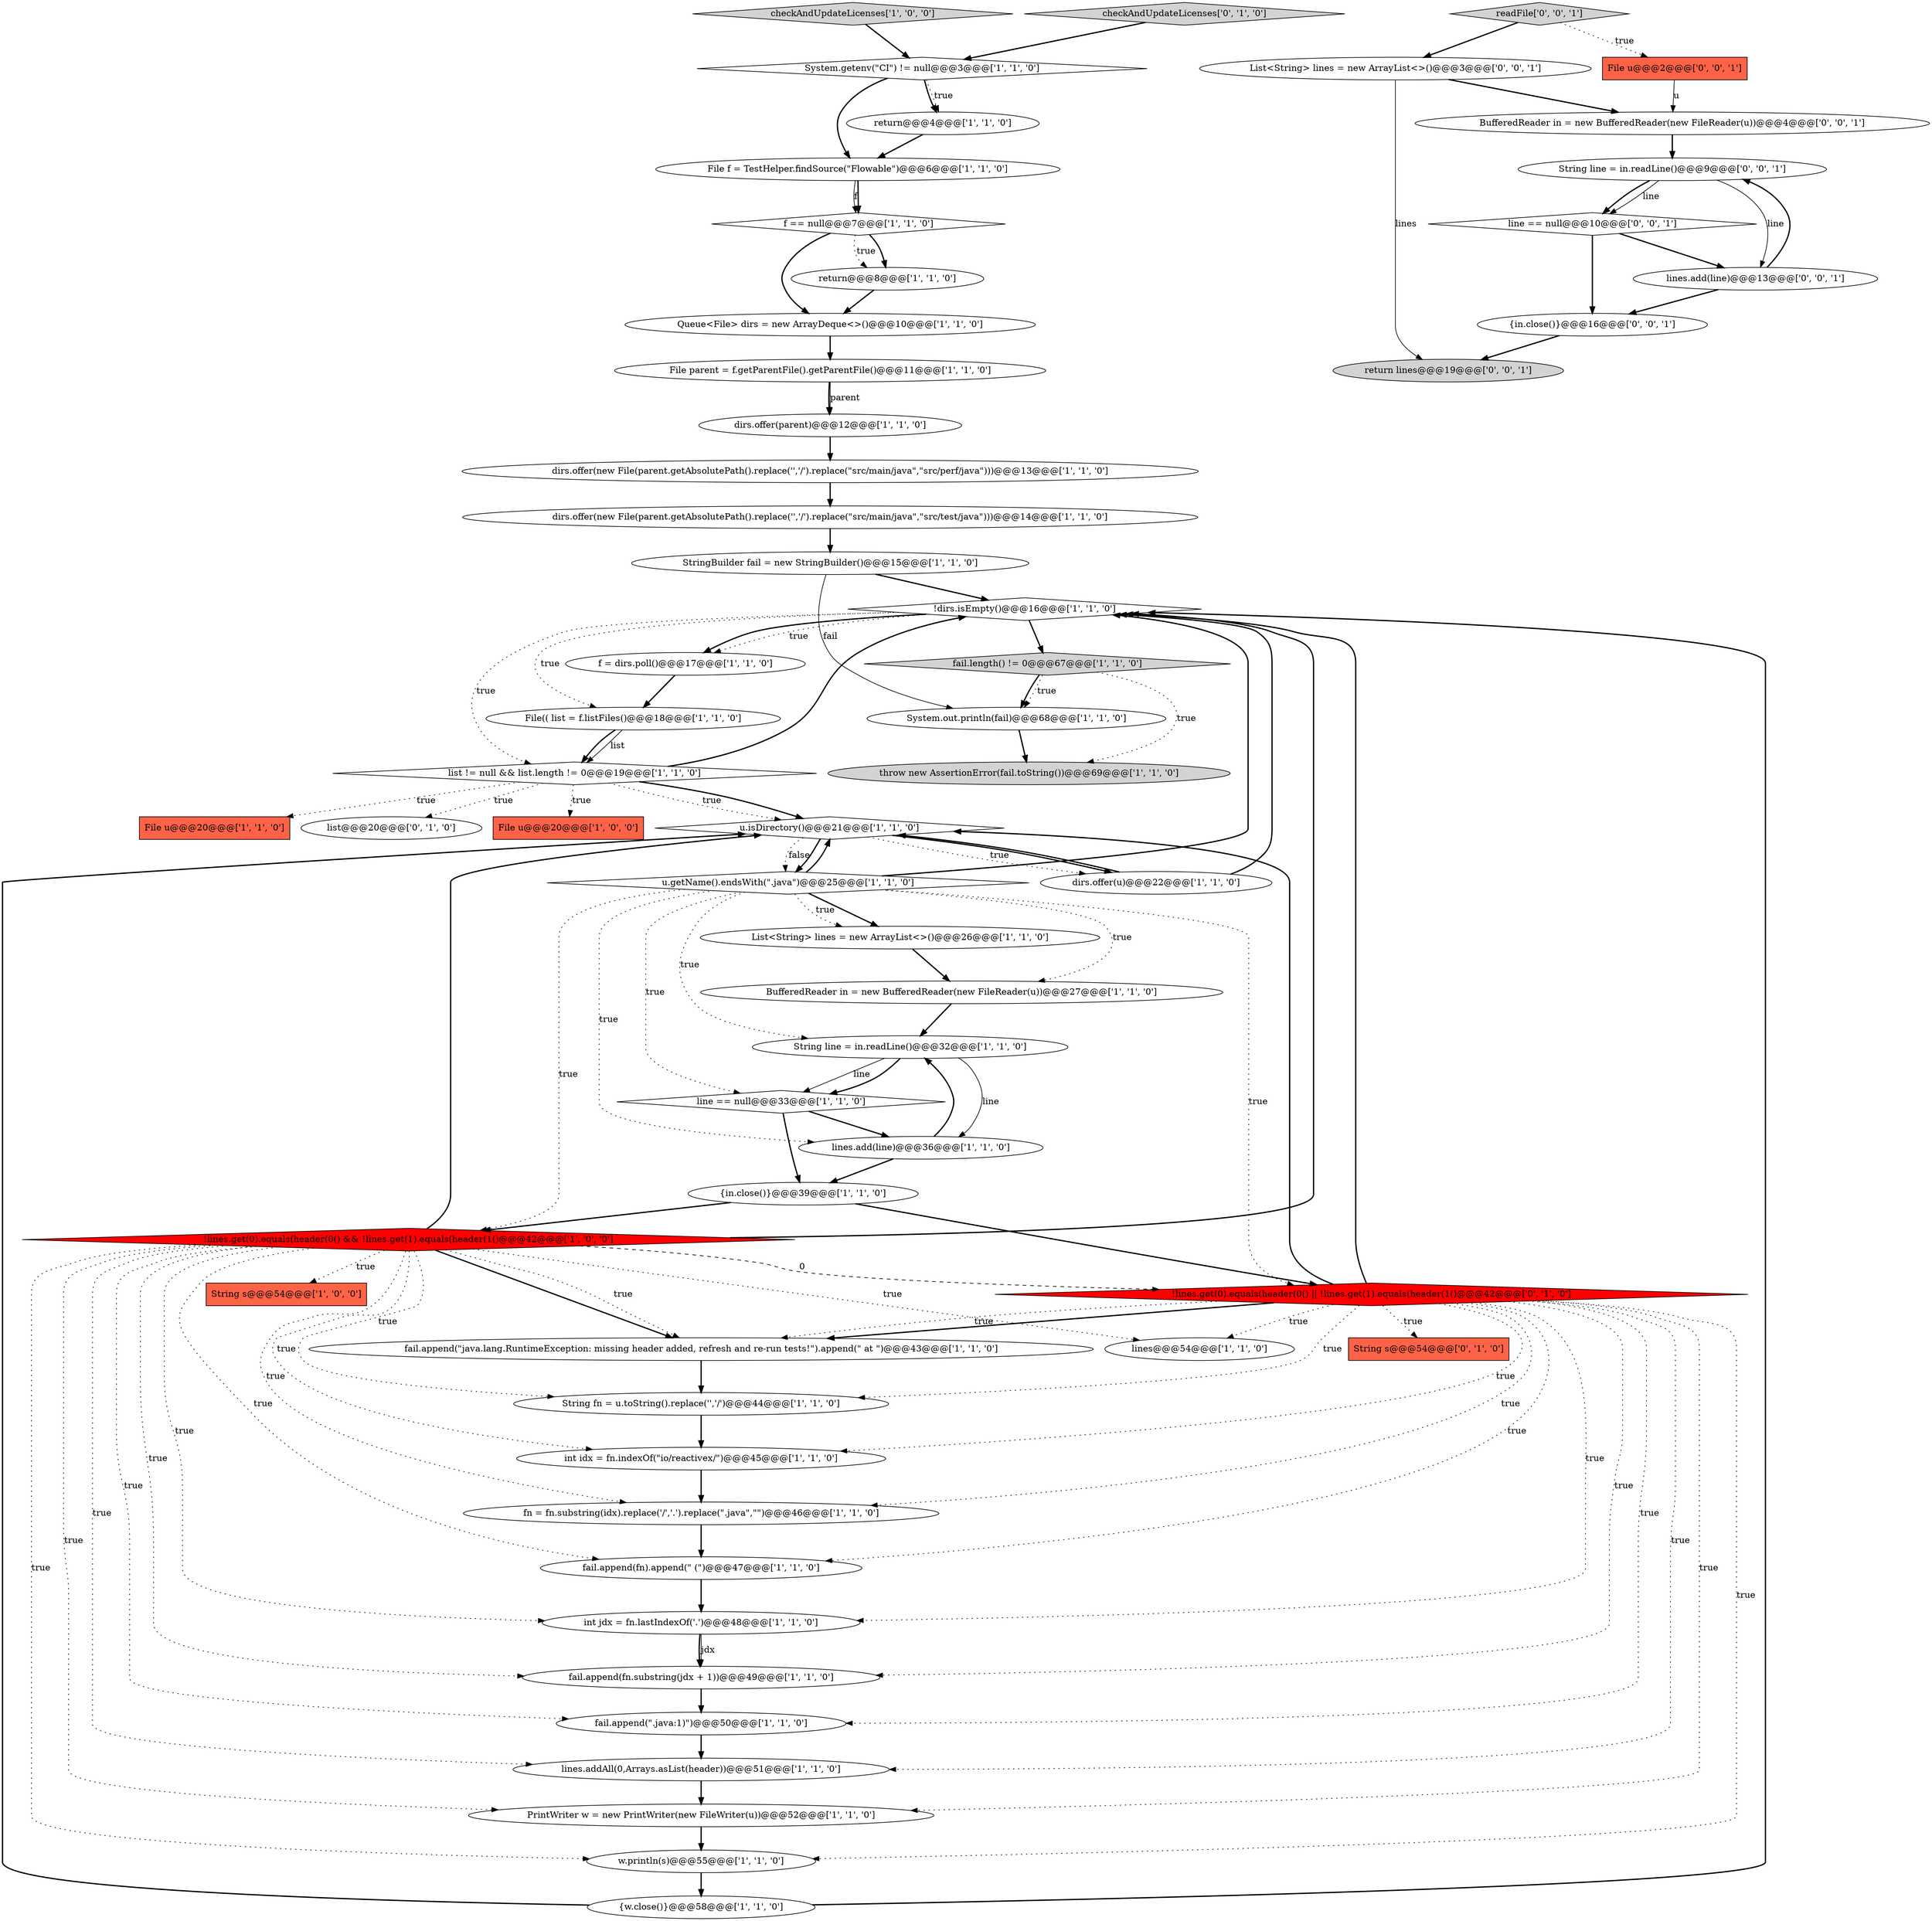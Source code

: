 digraph {
41 [style = filled, label = "System.getenv(\"CI\") != null@@@3@@@['1', '1', '0']", fillcolor = white, shape = diamond image = "AAA0AAABBB1BBB"];
4 [style = filled, label = "BufferedReader in = new BufferedReader(new FileReader(u))@@@27@@@['1', '1', '0']", fillcolor = white, shape = ellipse image = "AAA0AAABBB1BBB"];
51 [style = filled, label = "{in.close()}@@@16@@@['0', '0', '1']", fillcolor = white, shape = ellipse image = "AAA0AAABBB3BBB"];
56 [style = filled, label = "line == null@@@10@@@['0', '0', '1']", fillcolor = white, shape = diamond image = "AAA0AAABBB3BBB"];
13 [style = filled, label = "int jdx = fn.lastIndexOf('.')@@@48@@@['1', '1', '0']", fillcolor = white, shape = ellipse image = "AAA0AAABBB1BBB"];
36 [style = filled, label = "{in.close()}@@@39@@@['1', '1', '0']", fillcolor = white, shape = ellipse image = "AAA0AAABBB1BBB"];
50 [style = filled, label = "return lines@@@19@@@['0', '0', '1']", fillcolor = lightgray, shape = ellipse image = "AAA0AAABBB3BBB"];
37 [style = filled, label = "fn = fn.substring(idx).replace('/','.').replace(\".java\",\"\")@@@46@@@['1', '1', '0']", fillcolor = white, shape = ellipse image = "AAA0AAABBB1BBB"];
31 [style = filled, label = "f = dirs.poll()@@@17@@@['1', '1', '0']", fillcolor = white, shape = ellipse image = "AAA0AAABBB1BBB"];
49 [style = filled, label = "String line = in.readLine()@@@9@@@['0', '0', '1']", fillcolor = white, shape = ellipse image = "AAA0AAABBB3BBB"];
57 [style = filled, label = "readFile['0', '0', '1']", fillcolor = lightgray, shape = diamond image = "AAA0AAABBB3BBB"];
54 [style = filled, label = "BufferedReader in = new BufferedReader(new FileReader(u))@@@4@@@['0', '0', '1']", fillcolor = white, shape = ellipse image = "AAA0AAABBB3BBB"];
47 [style = filled, label = "String s@@@54@@@['0', '1', '0']", fillcolor = tomato, shape = box image = "AAA0AAABBB2BBB"];
12 [style = filled, label = "throw new AssertionError(fail.toString())@@@69@@@['1', '1', '0']", fillcolor = lightgray, shape = ellipse image = "AAA0AAABBB1BBB"];
2 [style = filled, label = "fail.append(fn).append(\" (\")@@@47@@@['1', '1', '0']", fillcolor = white, shape = ellipse image = "AAA0AAABBB1BBB"];
1 [style = filled, label = "w.println(s)@@@55@@@['1', '1', '0']", fillcolor = white, shape = ellipse image = "AAA0AAABBB1BBB"];
9 [style = filled, label = "dirs.offer(new File(parent.getAbsolutePath().replace('\','/').replace(\"src/main/java\",\"src/perf/java\")))@@@13@@@['1', '1', '0']", fillcolor = white, shape = ellipse image = "AAA0AAABBB1BBB"];
46 [style = filled, label = "list@@@20@@@['0', '1', '0']", fillcolor = white, shape = ellipse image = "AAA0AAABBB2BBB"];
16 [style = filled, label = "Queue<File> dirs = new ArrayDeque<>()@@@10@@@['1', '1', '0']", fillcolor = white, shape = ellipse image = "AAA0AAABBB1BBB"];
20 [style = filled, label = "{w.close()}@@@58@@@['1', '1', '0']", fillcolor = white, shape = ellipse image = "AAA0AAABBB1BBB"];
53 [style = filled, label = "lines.add(line)@@@13@@@['0', '0', '1']", fillcolor = white, shape = ellipse image = "AAA0AAABBB3BBB"];
38 [style = filled, label = "fail.append(\".java:1)\")@@@50@@@['1', '1', '0']", fillcolor = white, shape = ellipse image = "AAA0AAABBB1BBB"];
22 [style = filled, label = "dirs.offer(new File(parent.getAbsolutePath().replace('\','/').replace(\"src/main/java\",\"src/test/java\")))@@@14@@@['1', '1', '0']", fillcolor = white, shape = ellipse image = "AAA0AAABBB1BBB"];
33 [style = filled, label = "checkAndUpdateLicenses['1', '0', '0']", fillcolor = lightgray, shape = diamond image = "AAA0AAABBB1BBB"];
42 [style = filled, label = "File f = TestHelper.findSource(\"Flowable\")@@@6@@@['1', '1', '0']", fillcolor = white, shape = ellipse image = "AAA0AAABBB1BBB"];
29 [style = filled, label = "File parent = f.getParentFile().getParentFile()@@@11@@@['1', '1', '0']", fillcolor = white, shape = ellipse image = "AAA0AAABBB1BBB"];
35 [style = filled, label = "dirs.offer(parent)@@@12@@@['1', '1', '0']", fillcolor = white, shape = ellipse image = "AAA0AAABBB1BBB"];
14 [style = filled, label = "!dirs.isEmpty()@@@16@@@['1', '1', '0']", fillcolor = white, shape = diamond image = "AAA0AAABBB1BBB"];
28 [style = filled, label = "String fn = u.toString().replace('\','/')@@@44@@@['1', '1', '0']", fillcolor = white, shape = ellipse image = "AAA0AAABBB1BBB"];
43 [style = filled, label = "String line = in.readLine()@@@32@@@['1', '1', '0']", fillcolor = white, shape = ellipse image = "AAA0AAABBB1BBB"];
17 [style = filled, label = "fail.append(\"java.lang.RuntimeException: missing header added, refresh and re-run tests!\").append(\" at \")@@@43@@@['1', '1', '0']", fillcolor = white, shape = ellipse image = "AAA0AAABBB1BBB"];
11 [style = filled, label = "PrintWriter w = new PrintWriter(new FileWriter(u))@@@52@@@['1', '1', '0']", fillcolor = white, shape = ellipse image = "AAA0AAABBB1BBB"];
19 [style = filled, label = "StringBuilder fail = new StringBuilder()@@@15@@@['1', '1', '0']", fillcolor = white, shape = ellipse image = "AAA0AAABBB1BBB"];
40 [style = filled, label = "int idx = fn.indexOf(\"io/reactivex/\")@@@45@@@['1', '1', '0']", fillcolor = white, shape = ellipse image = "AAA0AAABBB1BBB"];
5 [style = filled, label = "List<String> lines = new ArrayList<>()@@@26@@@['1', '1', '0']", fillcolor = white, shape = ellipse image = "AAA0AAABBB1BBB"];
30 [style = filled, label = "lines@@@54@@@['1', '1', '0']", fillcolor = white, shape = ellipse image = "AAA0AAABBB1BBB"];
34 [style = filled, label = "f == null@@@7@@@['1', '1', '0']", fillcolor = white, shape = diamond image = "AAA0AAABBB1BBB"];
21 [style = filled, label = "File u@@@20@@@['1', '0', '0']", fillcolor = tomato, shape = box image = "AAA0AAABBB1BBB"];
7 [style = filled, label = "return@@@4@@@['1', '1', '0']", fillcolor = white, shape = ellipse image = "AAA0AAABBB1BBB"];
27 [style = filled, label = "u.isDirectory()@@@21@@@['1', '1', '0']", fillcolor = white, shape = diamond image = "AAA0AAABBB1BBB"];
32 [style = filled, label = "return@@@8@@@['1', '1', '0']", fillcolor = white, shape = ellipse image = "AAA0AAABBB1BBB"];
39 [style = filled, label = "lines.add(line)@@@36@@@['1', '1', '0']", fillcolor = white, shape = ellipse image = "AAA0AAABBB1BBB"];
55 [style = filled, label = "List<String> lines = new ArrayList<>()@@@3@@@['0', '0', '1']", fillcolor = white, shape = ellipse image = "AAA0AAABBB3BBB"];
25 [style = filled, label = "!lines.get(0).equals(header(0() && !lines.get(1).equals(header(1()@@@42@@@['1', '0', '0']", fillcolor = red, shape = diamond image = "AAA1AAABBB1BBB"];
15 [style = filled, label = "list != null && list.length != 0@@@19@@@['1', '1', '0']", fillcolor = white, shape = diamond image = "AAA0AAABBB1BBB"];
8 [style = filled, label = "line == null@@@33@@@['1', '1', '0']", fillcolor = white, shape = diamond image = "AAA0AAABBB1BBB"];
48 [style = filled, label = "!lines.get(0).equals(header(0() || !lines.get(1).equals(header(1()@@@42@@@['0', '1', '0']", fillcolor = red, shape = diamond image = "AAA1AAABBB2BBB"];
44 [style = filled, label = "System.out.println(fail)@@@68@@@['1', '1', '0']", fillcolor = white, shape = ellipse image = "AAA0AAABBB1BBB"];
45 [style = filled, label = "checkAndUpdateLicenses['0', '1', '0']", fillcolor = lightgray, shape = diamond image = "AAA0AAABBB2BBB"];
0 [style = filled, label = "File(( list = f.listFiles()@@@18@@@['1', '1', '0']", fillcolor = white, shape = ellipse image = "AAA0AAABBB1BBB"];
26 [style = filled, label = "u.getName().endsWith(\".java\")@@@25@@@['1', '1', '0']", fillcolor = white, shape = diamond image = "AAA0AAABBB1BBB"];
3 [style = filled, label = "dirs.offer(u)@@@22@@@['1', '1', '0']", fillcolor = white, shape = ellipse image = "AAA0AAABBB1BBB"];
18 [style = filled, label = "String s@@@54@@@['1', '0', '0']", fillcolor = tomato, shape = box image = "AAA0AAABBB1BBB"];
52 [style = filled, label = "File u@@@2@@@['0', '0', '1']", fillcolor = tomato, shape = box image = "AAA0AAABBB3BBB"];
24 [style = filled, label = "lines.addAll(0,Arrays.asList(header))@@@51@@@['1', '1', '0']", fillcolor = white, shape = ellipse image = "AAA0AAABBB1BBB"];
23 [style = filled, label = "File u@@@20@@@['1', '1', '0']", fillcolor = tomato, shape = box image = "AAA0AAABBB1BBB"];
6 [style = filled, label = "fail.length() != 0@@@67@@@['1', '1', '0']", fillcolor = lightgray, shape = diamond image = "AAA0AAABBB1BBB"];
10 [style = filled, label = "fail.append(fn.substring(jdx + 1))@@@49@@@['1', '1', '0']", fillcolor = white, shape = ellipse image = "AAA0AAABBB1BBB"];
14->0 [style = dotted, label="true"];
57->52 [style = dotted, label="true"];
25->48 [style = dashed, label="0"];
1->20 [style = bold, label=""];
25->28 [style = dotted, label="true"];
13->10 [style = solid, label="jdx"];
25->14 [style = bold, label=""];
15->21 [style = dotted, label="true"];
48->24 [style = dotted, label="true"];
48->27 [style = bold, label=""];
25->11 [style = dotted, label="true"];
0->15 [style = bold, label=""];
25->18 [style = dotted, label="true"];
3->27 [style = bold, label=""];
20->27 [style = bold, label=""];
43->8 [style = solid, label="line"];
55->50 [style = solid, label="lines"];
8->36 [style = bold, label=""];
51->50 [style = bold, label=""];
42->34 [style = solid, label="f"];
24->11 [style = bold, label=""];
43->8 [style = bold, label=""];
49->56 [style = bold, label=""];
34->32 [style = bold, label=""];
26->4 [style = dotted, label="true"];
8->39 [style = bold, label=""];
56->53 [style = bold, label=""];
40->37 [style = bold, label=""];
45->41 [style = bold, label=""];
54->49 [style = bold, label=""];
43->39 [style = solid, label="line"];
52->54 [style = solid, label="u"];
48->13 [style = dotted, label="true"];
57->55 [style = bold, label=""];
16->29 [style = bold, label=""];
26->14 [style = bold, label=""];
48->28 [style = dotted, label="true"];
33->41 [style = bold, label=""];
20->14 [style = bold, label=""];
48->17 [style = bold, label=""];
25->38 [style = dotted, label="true"];
44->12 [style = bold, label=""];
15->27 [style = dotted, label="true"];
56->51 [style = bold, label=""];
25->27 [style = bold, label=""];
26->43 [style = dotted, label="true"];
26->27 [style = bold, label=""];
36->25 [style = bold, label=""];
48->47 [style = dotted, label="true"];
41->7 [style = dotted, label="true"];
48->30 [style = dotted, label="true"];
49->56 [style = solid, label="line"];
7->42 [style = bold, label=""];
6->12 [style = dotted, label="true"];
25->10 [style = dotted, label="true"];
29->35 [style = bold, label=""];
14->6 [style = bold, label=""];
27->26 [style = bold, label=""];
9->22 [style = bold, label=""];
13->10 [style = bold, label=""];
26->8 [style = dotted, label="true"];
15->14 [style = bold, label=""];
22->19 [style = bold, label=""];
38->24 [style = bold, label=""];
35->9 [style = bold, label=""];
31->0 [style = bold, label=""];
48->14 [style = bold, label=""];
25->24 [style = dotted, label="true"];
48->40 [style = dotted, label="true"];
25->13 [style = dotted, label="true"];
32->16 [style = bold, label=""];
25->17 [style = bold, label=""];
6->44 [style = bold, label=""];
48->10 [style = dotted, label="true"];
19->14 [style = bold, label=""];
27->26 [style = dotted, label="false"];
34->16 [style = bold, label=""];
5->4 [style = bold, label=""];
14->31 [style = bold, label=""];
29->35 [style = solid, label="parent"];
37->2 [style = bold, label=""];
15->23 [style = dotted, label="true"];
25->2 [style = dotted, label="true"];
48->38 [style = dotted, label="true"];
10->38 [style = bold, label=""];
25->1 [style = dotted, label="true"];
48->37 [style = dotted, label="true"];
49->53 [style = solid, label="line"];
34->32 [style = dotted, label="true"];
25->37 [style = dotted, label="true"];
42->34 [style = bold, label=""];
4->43 [style = bold, label=""];
28->40 [style = bold, label=""];
41->7 [style = bold, label=""];
53->51 [style = bold, label=""];
11->1 [style = bold, label=""];
26->5 [style = bold, label=""];
26->25 [style = dotted, label="true"];
26->48 [style = dotted, label="true"];
26->39 [style = dotted, label="true"];
3->14 [style = bold, label=""];
27->3 [style = bold, label=""];
39->43 [style = bold, label=""];
48->2 [style = dotted, label="true"];
19->44 [style = solid, label="fail"];
15->46 [style = dotted, label="true"];
27->3 [style = dotted, label="true"];
6->44 [style = dotted, label="true"];
48->11 [style = dotted, label="true"];
2->13 [style = bold, label=""];
0->15 [style = solid, label="list"];
53->49 [style = bold, label=""];
14->15 [style = dotted, label="true"];
17->28 [style = bold, label=""];
25->40 [style = dotted, label="true"];
25->17 [style = dotted, label="true"];
48->1 [style = dotted, label="true"];
36->48 [style = bold, label=""];
14->31 [style = dotted, label="true"];
55->54 [style = bold, label=""];
25->30 [style = dotted, label="true"];
15->27 [style = bold, label=""];
39->36 [style = bold, label=""];
26->5 [style = dotted, label="true"];
48->17 [style = dotted, label="true"];
41->42 [style = bold, label=""];
}
